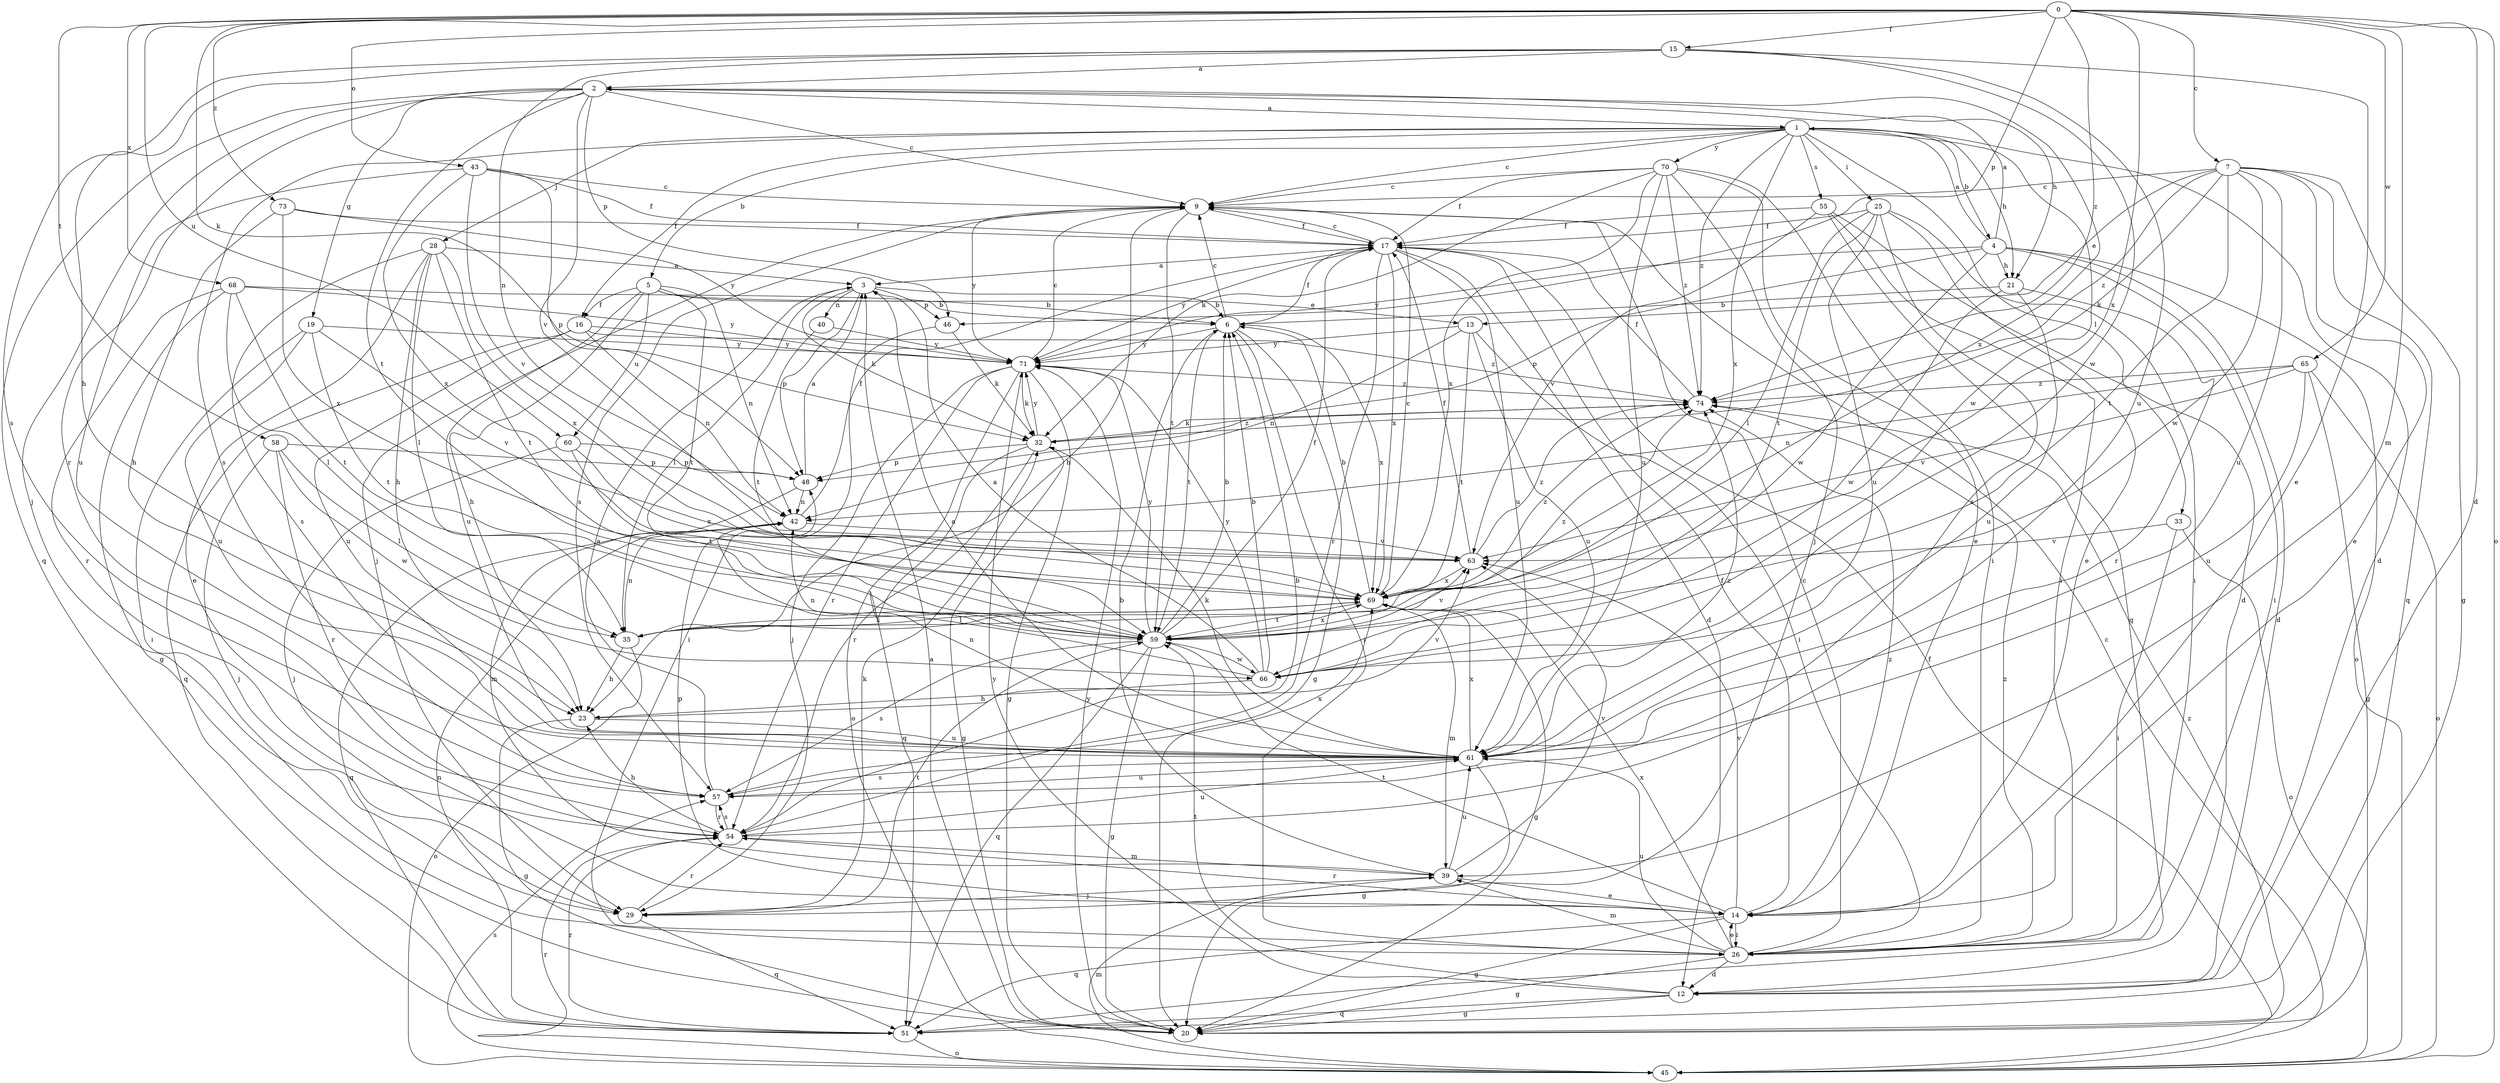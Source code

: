 strict digraph  {
0;
1;
2;
3;
4;
5;
6;
7;
9;
12;
13;
14;
15;
16;
17;
19;
20;
21;
23;
25;
26;
28;
29;
32;
33;
35;
39;
40;
42;
43;
45;
46;
48;
51;
54;
55;
57;
58;
59;
60;
61;
63;
65;
66;
68;
69;
70;
71;
73;
74;
0 -> 7  [label=c];
0 -> 12  [label=d];
0 -> 15  [label=f];
0 -> 32  [label=k];
0 -> 39  [label=m];
0 -> 43  [label=o];
0 -> 45  [label=o];
0 -> 46  [label=p];
0 -> 58  [label=t];
0 -> 60  [label=u];
0 -> 65  [label=w];
0 -> 68  [label=x];
0 -> 69  [label=x];
0 -> 73  [label=z];
0 -> 74  [label=z];
1 -> 4  [label=b];
1 -> 5  [label=b];
1 -> 9  [label=c];
1 -> 12  [label=d];
1 -> 16  [label=f];
1 -> 21  [label=h];
1 -> 25  [label=i];
1 -> 28  [label=j];
1 -> 33  [label=l];
1 -> 55  [label=s];
1 -> 57  [label=s];
1 -> 66  [label=w];
1 -> 69  [label=x];
1 -> 70  [label=y];
1 -> 74  [label=z];
2 -> 1  [label=a];
2 -> 9  [label=c];
2 -> 19  [label=g];
2 -> 21  [label=h];
2 -> 29  [label=j];
2 -> 46  [label=p];
2 -> 51  [label=q];
2 -> 54  [label=r];
2 -> 59  [label=t];
2 -> 63  [label=v];
2 -> 69  [label=x];
3 -> 6  [label=b];
3 -> 32  [label=k];
3 -> 35  [label=l];
3 -> 40  [label=n];
3 -> 46  [label=p];
3 -> 48  [label=p];
4 -> 1  [label=a];
4 -> 2  [label=a];
4 -> 12  [label=d];
4 -> 21  [label=h];
4 -> 26  [label=i];
4 -> 45  [label=o];
4 -> 48  [label=p];
4 -> 66  [label=w];
4 -> 71  [label=y];
5 -> 6  [label=b];
5 -> 13  [label=e];
5 -> 16  [label=f];
5 -> 23  [label=h];
5 -> 42  [label=n];
5 -> 59  [label=t];
5 -> 60  [label=u];
5 -> 61  [label=u];
6 -> 9  [label=c];
6 -> 17  [label=f];
6 -> 20  [label=g];
6 -> 26  [label=i];
6 -> 59  [label=t];
6 -> 69  [label=x];
6 -> 71  [label=y];
7 -> 9  [label=c];
7 -> 13  [label=e];
7 -> 14  [label=e];
7 -> 20  [label=g];
7 -> 32  [label=k];
7 -> 51  [label=q];
7 -> 59  [label=t];
7 -> 61  [label=u];
7 -> 66  [label=w];
7 -> 74  [label=z];
9 -> 17  [label=f];
9 -> 23  [label=h];
9 -> 29  [label=j];
9 -> 57  [label=s];
9 -> 59  [label=t];
9 -> 71  [label=y];
12 -> 20  [label=g];
12 -> 51  [label=q];
12 -> 59  [label=t];
12 -> 71  [label=y];
13 -> 26  [label=i];
13 -> 42  [label=n];
13 -> 59  [label=t];
13 -> 61  [label=u];
13 -> 71  [label=y];
14 -> 17  [label=f];
14 -> 20  [label=g];
14 -> 26  [label=i];
14 -> 48  [label=p];
14 -> 51  [label=q];
14 -> 54  [label=r];
14 -> 59  [label=t];
14 -> 63  [label=v];
14 -> 74  [label=z];
15 -> 2  [label=a];
15 -> 14  [label=e];
15 -> 23  [label=h];
15 -> 42  [label=n];
15 -> 57  [label=s];
15 -> 61  [label=u];
15 -> 66  [label=w];
16 -> 42  [label=n];
16 -> 51  [label=q];
16 -> 61  [label=u];
16 -> 71  [label=y];
16 -> 74  [label=z];
17 -> 3  [label=a];
17 -> 9  [label=c];
17 -> 12  [label=d];
17 -> 54  [label=r];
17 -> 61  [label=u];
17 -> 69  [label=x];
17 -> 71  [label=y];
19 -> 26  [label=i];
19 -> 59  [label=t];
19 -> 61  [label=u];
19 -> 63  [label=v];
19 -> 71  [label=y];
20 -> 3  [label=a];
20 -> 71  [label=y];
20 -> 74  [label=z];
21 -> 6  [label=b];
21 -> 54  [label=r];
21 -> 61  [label=u];
21 -> 66  [label=w];
23 -> 20  [label=g];
23 -> 61  [label=u];
23 -> 63  [label=v];
25 -> 14  [label=e];
25 -> 17  [label=f];
25 -> 26  [label=i];
25 -> 35  [label=l];
25 -> 57  [label=s];
25 -> 59  [label=t];
25 -> 61  [label=u];
26 -> 9  [label=c];
26 -> 12  [label=d];
26 -> 14  [label=e];
26 -> 20  [label=g];
26 -> 39  [label=m];
26 -> 61  [label=u];
26 -> 69  [label=x];
26 -> 74  [label=z];
28 -> 3  [label=a];
28 -> 14  [label=e];
28 -> 23  [label=h];
28 -> 35  [label=l];
28 -> 57  [label=s];
28 -> 59  [label=t];
28 -> 69  [label=x];
29 -> 32  [label=k];
29 -> 51  [label=q];
29 -> 54  [label=r];
29 -> 59  [label=t];
32 -> 20  [label=g];
32 -> 48  [label=p];
32 -> 51  [label=q];
32 -> 54  [label=r];
32 -> 71  [label=y];
32 -> 74  [label=z];
33 -> 26  [label=i];
33 -> 45  [label=o];
33 -> 63  [label=v];
35 -> 23  [label=h];
35 -> 42  [label=n];
35 -> 45  [label=o];
35 -> 69  [label=x];
35 -> 74  [label=z];
39 -> 6  [label=b];
39 -> 14  [label=e];
39 -> 29  [label=j];
39 -> 61  [label=u];
39 -> 63  [label=v];
40 -> 59  [label=t];
40 -> 71  [label=y];
42 -> 17  [label=f];
42 -> 51  [label=q];
42 -> 63  [label=v];
43 -> 9  [label=c];
43 -> 17  [label=f];
43 -> 48  [label=p];
43 -> 61  [label=u];
43 -> 63  [label=v];
43 -> 69  [label=x];
45 -> 9  [label=c];
45 -> 17  [label=f];
45 -> 39  [label=m];
45 -> 54  [label=r];
45 -> 57  [label=s];
46 -> 26  [label=i];
46 -> 32  [label=k];
48 -> 3  [label=a];
48 -> 39  [label=m];
48 -> 42  [label=n];
51 -> 42  [label=n];
51 -> 45  [label=o];
51 -> 54  [label=r];
54 -> 6  [label=b];
54 -> 23  [label=h];
54 -> 39  [label=m];
54 -> 57  [label=s];
54 -> 61  [label=u];
55 -> 12  [label=d];
55 -> 17  [label=f];
55 -> 26  [label=i];
55 -> 51  [label=q];
55 -> 63  [label=v];
57 -> 3  [label=a];
57 -> 54  [label=r];
57 -> 61  [label=u];
57 -> 69  [label=x];
58 -> 29  [label=j];
58 -> 35  [label=l];
58 -> 48  [label=p];
58 -> 54  [label=r];
58 -> 66  [label=w];
59 -> 6  [label=b];
59 -> 17  [label=f];
59 -> 20  [label=g];
59 -> 51  [label=q];
59 -> 57  [label=s];
59 -> 63  [label=v];
59 -> 66  [label=w];
59 -> 69  [label=x];
59 -> 71  [label=y];
60 -> 29  [label=j];
60 -> 48  [label=p];
60 -> 59  [label=t];
60 -> 69  [label=x];
61 -> 3  [label=a];
61 -> 20  [label=g];
61 -> 32  [label=k];
61 -> 42  [label=n];
61 -> 57  [label=s];
61 -> 69  [label=x];
61 -> 74  [label=z];
63 -> 17  [label=f];
63 -> 69  [label=x];
63 -> 74  [label=z];
65 -> 20  [label=g];
65 -> 42  [label=n];
65 -> 45  [label=o];
65 -> 61  [label=u];
65 -> 63  [label=v];
65 -> 74  [label=z];
66 -> 3  [label=a];
66 -> 6  [label=b];
66 -> 23  [label=h];
66 -> 42  [label=n];
66 -> 71  [label=y];
68 -> 6  [label=b];
68 -> 20  [label=g];
68 -> 35  [label=l];
68 -> 54  [label=r];
68 -> 59  [label=t];
68 -> 71  [label=y];
69 -> 6  [label=b];
69 -> 9  [label=c];
69 -> 20  [label=g];
69 -> 35  [label=l];
69 -> 39  [label=m];
69 -> 59  [label=t];
69 -> 74  [label=z];
70 -> 9  [label=c];
70 -> 14  [label=e];
70 -> 17  [label=f];
70 -> 26  [label=i];
70 -> 29  [label=j];
70 -> 32  [label=k];
70 -> 61  [label=u];
70 -> 69  [label=x];
70 -> 74  [label=z];
71 -> 9  [label=c];
71 -> 20  [label=g];
71 -> 29  [label=j];
71 -> 32  [label=k];
71 -> 45  [label=o];
71 -> 54  [label=r];
71 -> 74  [label=z];
73 -> 17  [label=f];
73 -> 23  [label=h];
73 -> 69  [label=x];
73 -> 71  [label=y];
74 -> 17  [label=f];
74 -> 32  [label=k];
}
